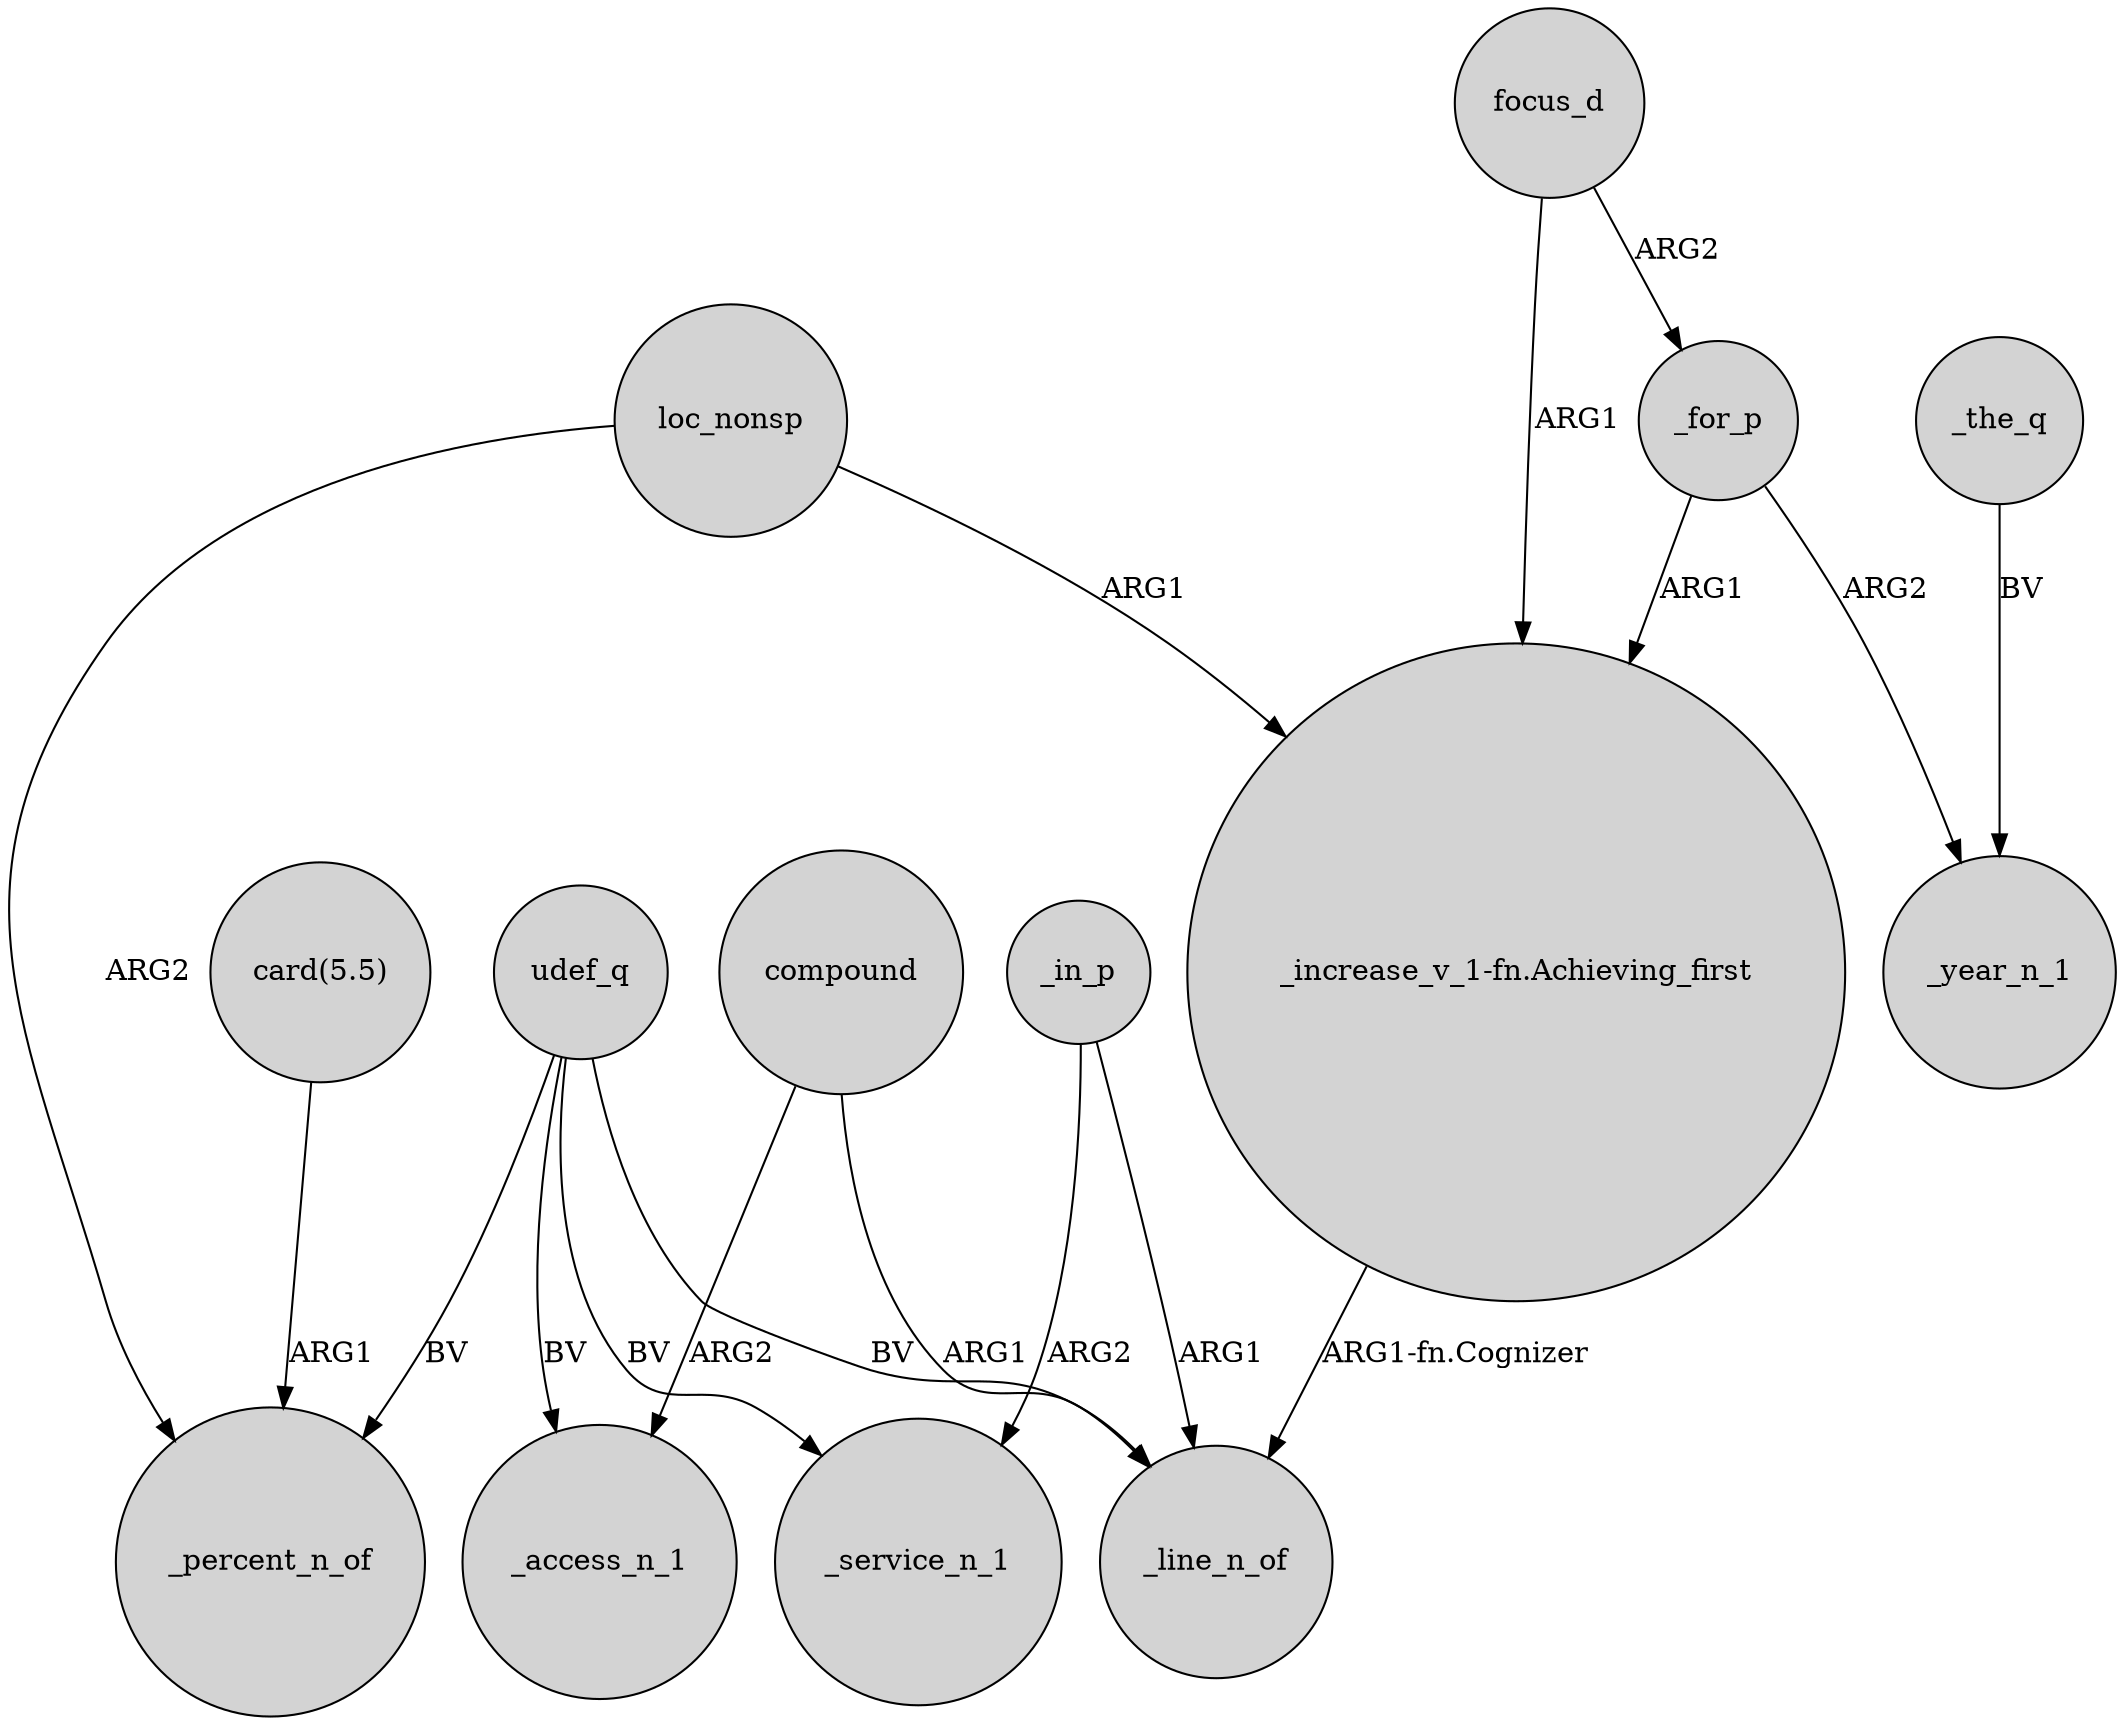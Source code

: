 digraph {
	node [shape=circle style=filled]
	_for_p -> "_increase_v_1-fn.Achieving_first" [label=ARG1]
	udef_q -> _percent_n_of [label=BV]
	_the_q -> _year_n_1 [label=BV]
	udef_q -> _service_n_1 [label=BV]
	_in_p -> _service_n_1 [label=ARG2]
	_in_p -> _line_n_of [label=ARG1]
	_for_p -> _year_n_1 [label=ARG2]
	udef_q -> _line_n_of [label=BV]
	focus_d -> _for_p [label=ARG2]
	compound -> _access_n_1 [label=ARG2]
	"card(5.5)" -> _percent_n_of [label=ARG1]
	focus_d -> "_increase_v_1-fn.Achieving_first" [label=ARG1]
	"_increase_v_1-fn.Achieving_first" -> _line_n_of [label="ARG1-fn.Cognizer"]
	loc_nonsp -> "_increase_v_1-fn.Achieving_first" [label=ARG1]
	compound -> _line_n_of [label=ARG1]
	udef_q -> _access_n_1 [label=BV]
	loc_nonsp -> _percent_n_of [label=ARG2]
}
